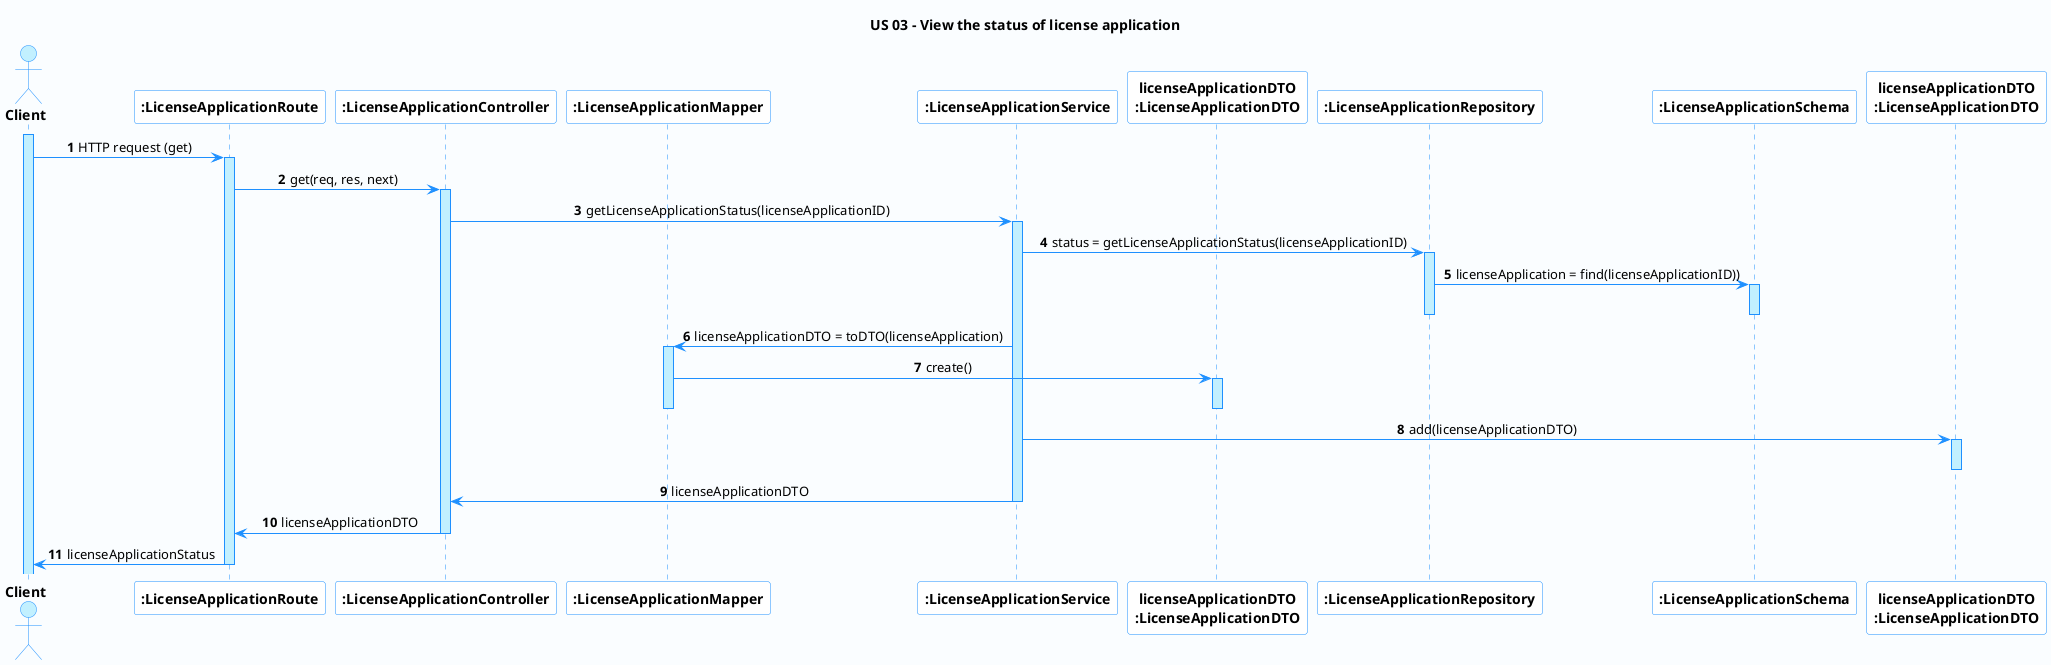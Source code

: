 @startuml hello

'-Style----------------------------------------------------------------------------------------------------------------

autonumber

skinparam DefaultTextAlignment center

skinparam BackgroundColor #fafdff

skinparam participant {
    BackgroundColor AWS_BG_COLOR
    BorderColor AWS_BORDER_COLOR
}

skinparam sequence {
    LifeLineBorderColor DodgerBlue
    LifeLineBackgroundColor APPLICATION

    ActorBackgroundColor APPLICATION
    ActorBorderColor DodgerBlue

    BackgroundColor #FFFFFF
    ArrowColor DodgerBlue
    BorderColor DodgerBlue
    ParticipantBorderColor DodgerBlue

    GroupBorderColor #082642
    GroupBackgroundColor APPLICATION
}

'-Title----------------------------------------------------------------------------------------------------------------

title US 03 - View the status of license application

'-Actors/Participants--------------------------------------------------------------------------------------------------

actor "<b>Client" as A
participant "<b>:LicenseApplicationRoute" as CR
participant "<b>:LicenseApplicationController" as CC
participant "<b>:LicenseApplicationMapper" as CM
participant "<b>:LicenseApplicationService" as CS
participant "<b>licenseApplicationDTO\n<b>:LicenseApplicationDTO" as CD
participant "<b>:LicenseApplicationRepository" as CREP
participant "<b>:LicenseApplicationSchema" as CSC
participant "<b>licenseApplicationDTO\n<b>:LicenseApplicationDTO" as LCD


'-Associations---------------------------------------------------------------------------------------------------------

activate A

A -> CR: HTTP request (get)
activate CR

CR -> CC: get(req, res, next)
activate CC

CC -> CS : getLicenseApplicationStatus(licenseApplicationID)
activate CS
CS -> CREP : status = getLicenseApplicationStatus(licenseApplicationID)
activate CREP
CREP -> CSC : licenseApplication = find(licenseApplicationID))
activate CSC
deactivate CSC
deactivate CREP


CS -> CM : licenseApplicationDTO = toDTO(licenseApplication)
activate CM
CM -> CD : create()
activate CD
deactivate CD
deactivate CM
CS-> LCD : add(licenseApplicationDTO)
activate LCD
deactivate LCD



CS -> CC : licenseApplicationDTO
deactivate CS
CC -> CR: licenseApplicationDTO
deactivate CC

CR -> A: licenseApplicationStatus
deactivate CR
'----------------------------------------------------------------------------------------------------------------------

@enduml